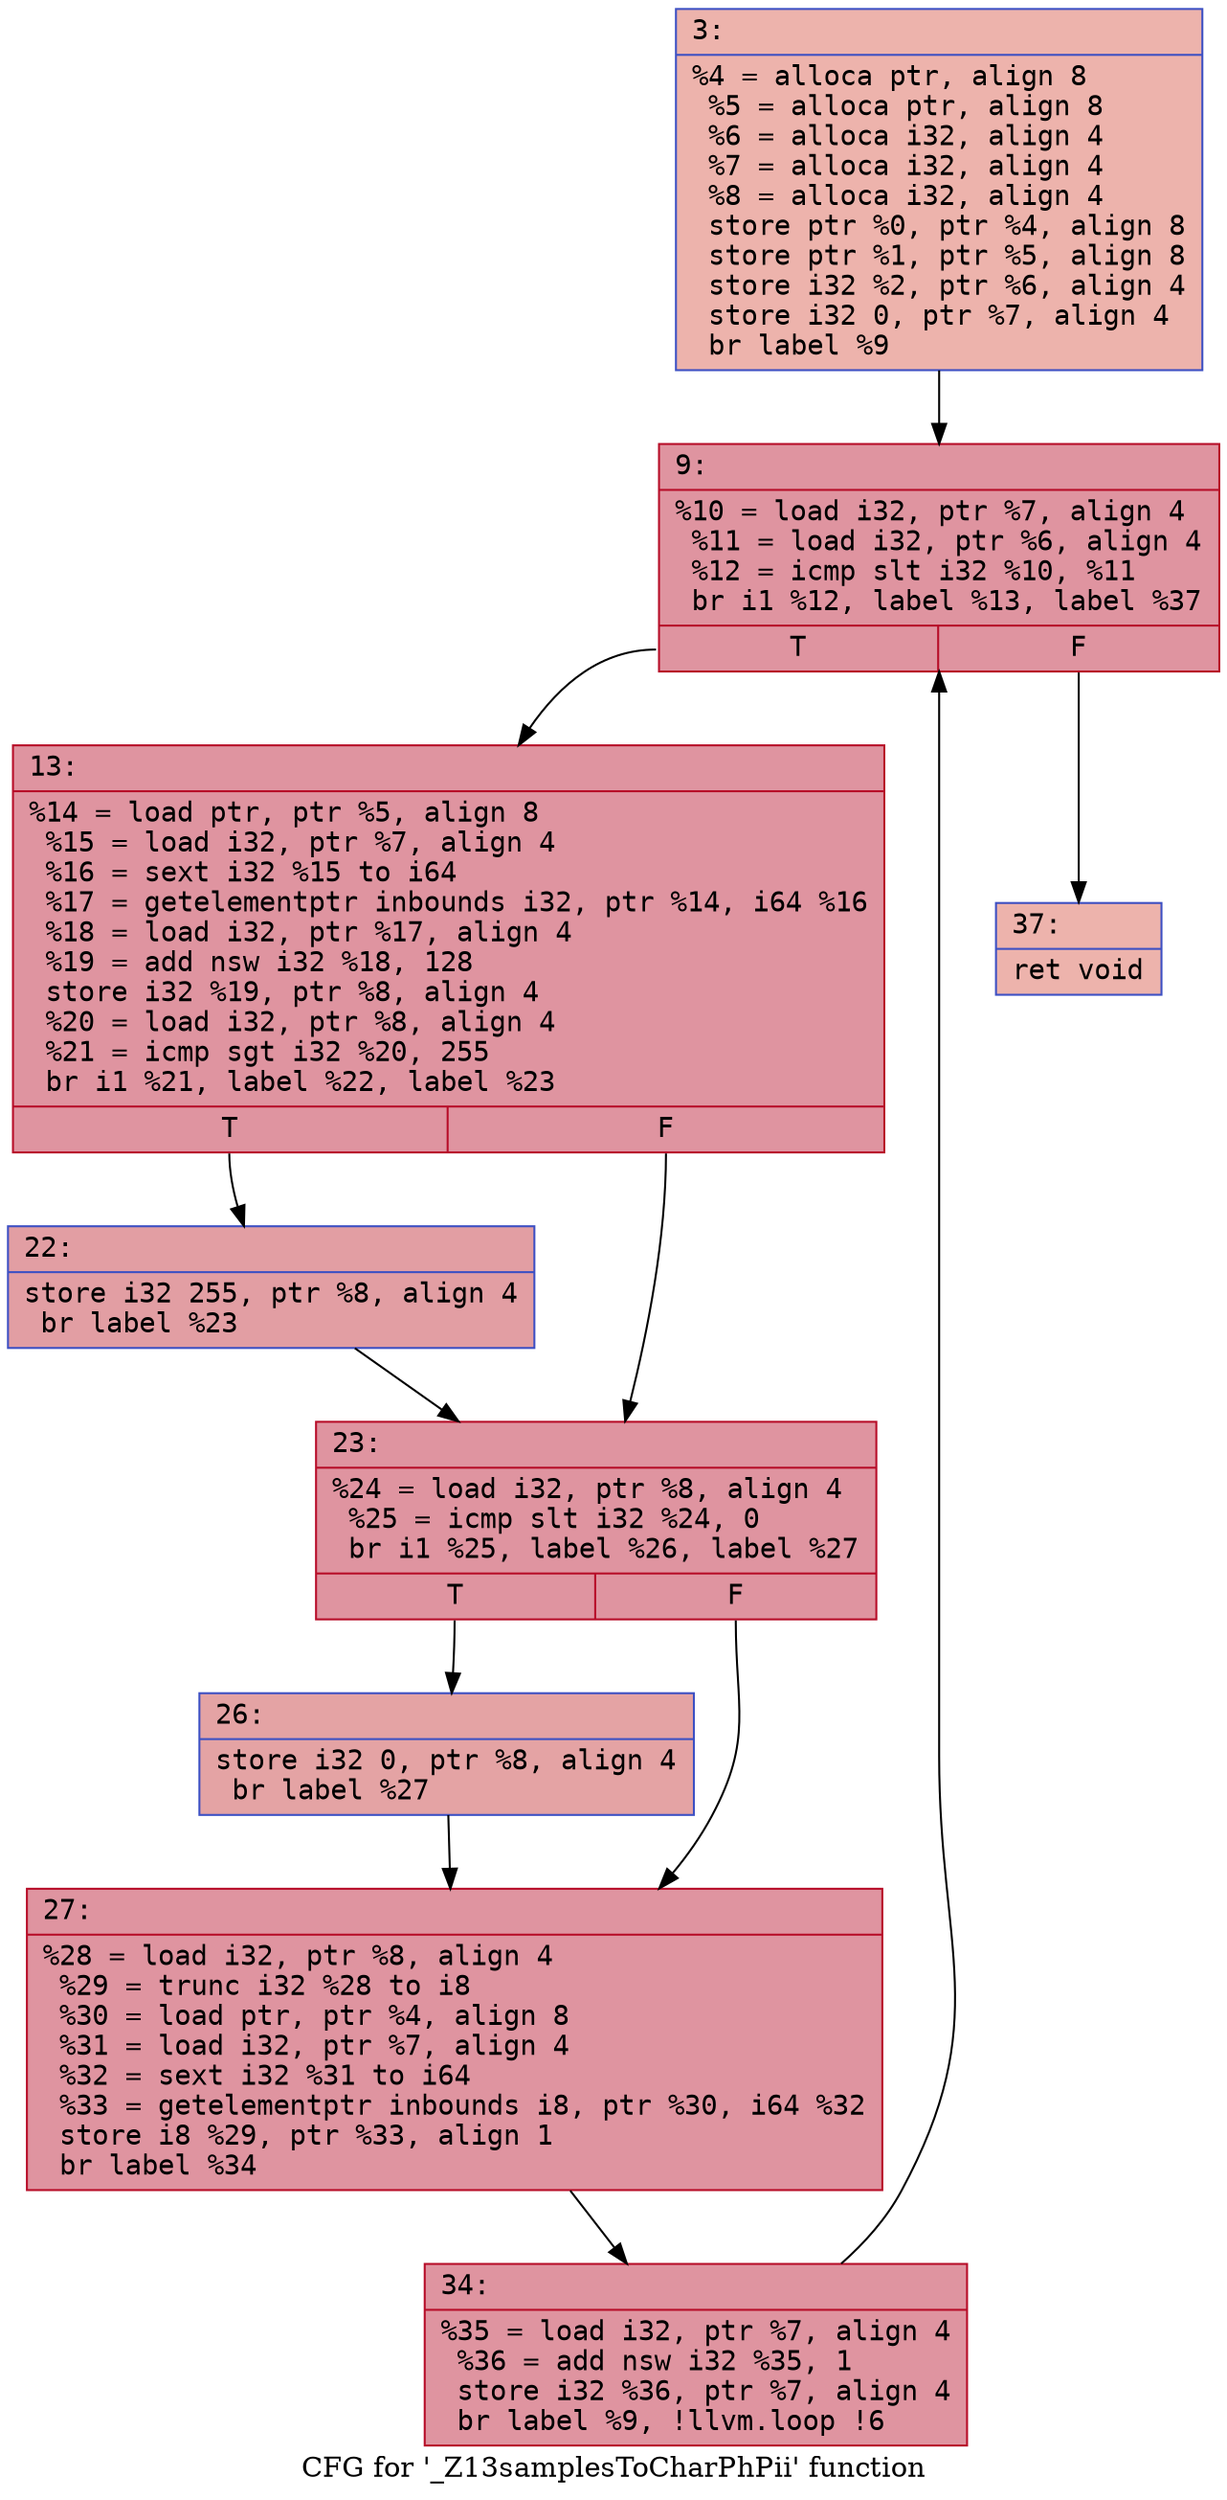 digraph "CFG for '_Z13samplesToCharPhPii' function" {
	label="CFG for '_Z13samplesToCharPhPii' function";

	Node0x600000630820 [shape=record,color="#3d50c3ff", style=filled, fillcolor="#d6524470" fontname="Courier",label="{3:\l|  %4 = alloca ptr, align 8\l  %5 = alloca ptr, align 8\l  %6 = alloca i32, align 4\l  %7 = alloca i32, align 4\l  %8 = alloca i32, align 4\l  store ptr %0, ptr %4, align 8\l  store ptr %1, ptr %5, align 8\l  store i32 %2, ptr %6, align 4\l  store i32 0, ptr %7, align 4\l  br label %9\l}"];
	Node0x600000630820 -> Node0x600000630870[tooltip="3 -> 9\nProbability 100.00%" ];
	Node0x600000630870 [shape=record,color="#b70d28ff", style=filled, fillcolor="#b70d2870" fontname="Courier",label="{9:\l|  %10 = load i32, ptr %7, align 4\l  %11 = load i32, ptr %6, align 4\l  %12 = icmp slt i32 %10, %11\l  br i1 %12, label %13, label %37\l|{<s0>T|<s1>F}}"];
	Node0x600000630870:s0 -> Node0x6000006308c0[tooltip="9 -> 13\nProbability 96.88%" ];
	Node0x600000630870:s1 -> Node0x600000630aa0[tooltip="9 -> 37\nProbability 3.12%" ];
	Node0x6000006308c0 [shape=record,color="#b70d28ff", style=filled, fillcolor="#b70d2870" fontname="Courier",label="{13:\l|  %14 = load ptr, ptr %5, align 8\l  %15 = load i32, ptr %7, align 4\l  %16 = sext i32 %15 to i64\l  %17 = getelementptr inbounds i32, ptr %14, i64 %16\l  %18 = load i32, ptr %17, align 4\l  %19 = add nsw i32 %18, 128\l  store i32 %19, ptr %8, align 4\l  %20 = load i32, ptr %8, align 4\l  %21 = icmp sgt i32 %20, 255\l  br i1 %21, label %22, label %23\l|{<s0>T|<s1>F}}"];
	Node0x6000006308c0:s0 -> Node0x600000630910[tooltip="13 -> 22\nProbability 50.00%" ];
	Node0x6000006308c0:s1 -> Node0x600000630960[tooltip="13 -> 23\nProbability 50.00%" ];
	Node0x600000630910 [shape=record,color="#3d50c3ff", style=filled, fillcolor="#be242e70" fontname="Courier",label="{22:\l|  store i32 255, ptr %8, align 4\l  br label %23\l}"];
	Node0x600000630910 -> Node0x600000630960[tooltip="22 -> 23\nProbability 100.00%" ];
	Node0x600000630960 [shape=record,color="#b70d28ff", style=filled, fillcolor="#b70d2870" fontname="Courier",label="{23:\l|  %24 = load i32, ptr %8, align 4\l  %25 = icmp slt i32 %24, 0\l  br i1 %25, label %26, label %27\l|{<s0>T|<s1>F}}"];
	Node0x600000630960:s0 -> Node0x6000006309b0[tooltip="23 -> 26\nProbability 37.50%" ];
	Node0x600000630960:s1 -> Node0x600000630a00[tooltip="23 -> 27\nProbability 62.50%" ];
	Node0x6000006309b0 [shape=record,color="#3d50c3ff", style=filled, fillcolor="#c32e3170" fontname="Courier",label="{26:\l|  store i32 0, ptr %8, align 4\l  br label %27\l}"];
	Node0x6000006309b0 -> Node0x600000630a00[tooltip="26 -> 27\nProbability 100.00%" ];
	Node0x600000630a00 [shape=record,color="#b70d28ff", style=filled, fillcolor="#b70d2870" fontname="Courier",label="{27:\l|  %28 = load i32, ptr %8, align 4\l  %29 = trunc i32 %28 to i8\l  %30 = load ptr, ptr %4, align 8\l  %31 = load i32, ptr %7, align 4\l  %32 = sext i32 %31 to i64\l  %33 = getelementptr inbounds i8, ptr %30, i64 %32\l  store i8 %29, ptr %33, align 1\l  br label %34\l}"];
	Node0x600000630a00 -> Node0x600000630a50[tooltip="27 -> 34\nProbability 100.00%" ];
	Node0x600000630a50 [shape=record,color="#b70d28ff", style=filled, fillcolor="#b70d2870" fontname="Courier",label="{34:\l|  %35 = load i32, ptr %7, align 4\l  %36 = add nsw i32 %35, 1\l  store i32 %36, ptr %7, align 4\l  br label %9, !llvm.loop !6\l}"];
	Node0x600000630a50 -> Node0x600000630870[tooltip="34 -> 9\nProbability 100.00%" ];
	Node0x600000630aa0 [shape=record,color="#3d50c3ff", style=filled, fillcolor="#d6524470" fontname="Courier",label="{37:\l|  ret void\l}"];
}

